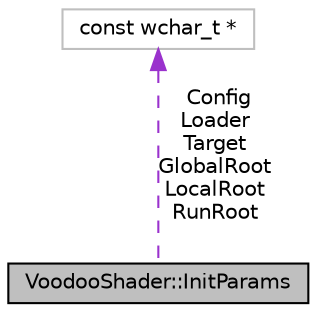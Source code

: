 digraph G
{
  edge [fontname="Helvetica",fontsize="10",labelfontname="Helvetica",labelfontsize="10"];
  node [fontname="Helvetica",fontsize="10",shape=record];
  Node1 [label="VoodooShader::InitParams",height=0.2,width=0.4,color="black", fillcolor="grey75", style="filled" fontcolor="black"];
  Node2 -> Node1 [dir="back",color="darkorchid3",fontsize="10",style="dashed",label=" Config\nLoader\nTarget\nGlobalRoot\nLocalRoot\nRunRoot" ,fontname="Helvetica"];
  Node2 [label="const wchar_t *",height=0.2,width=0.4,color="grey75", fillcolor="white", style="filled"];
}
